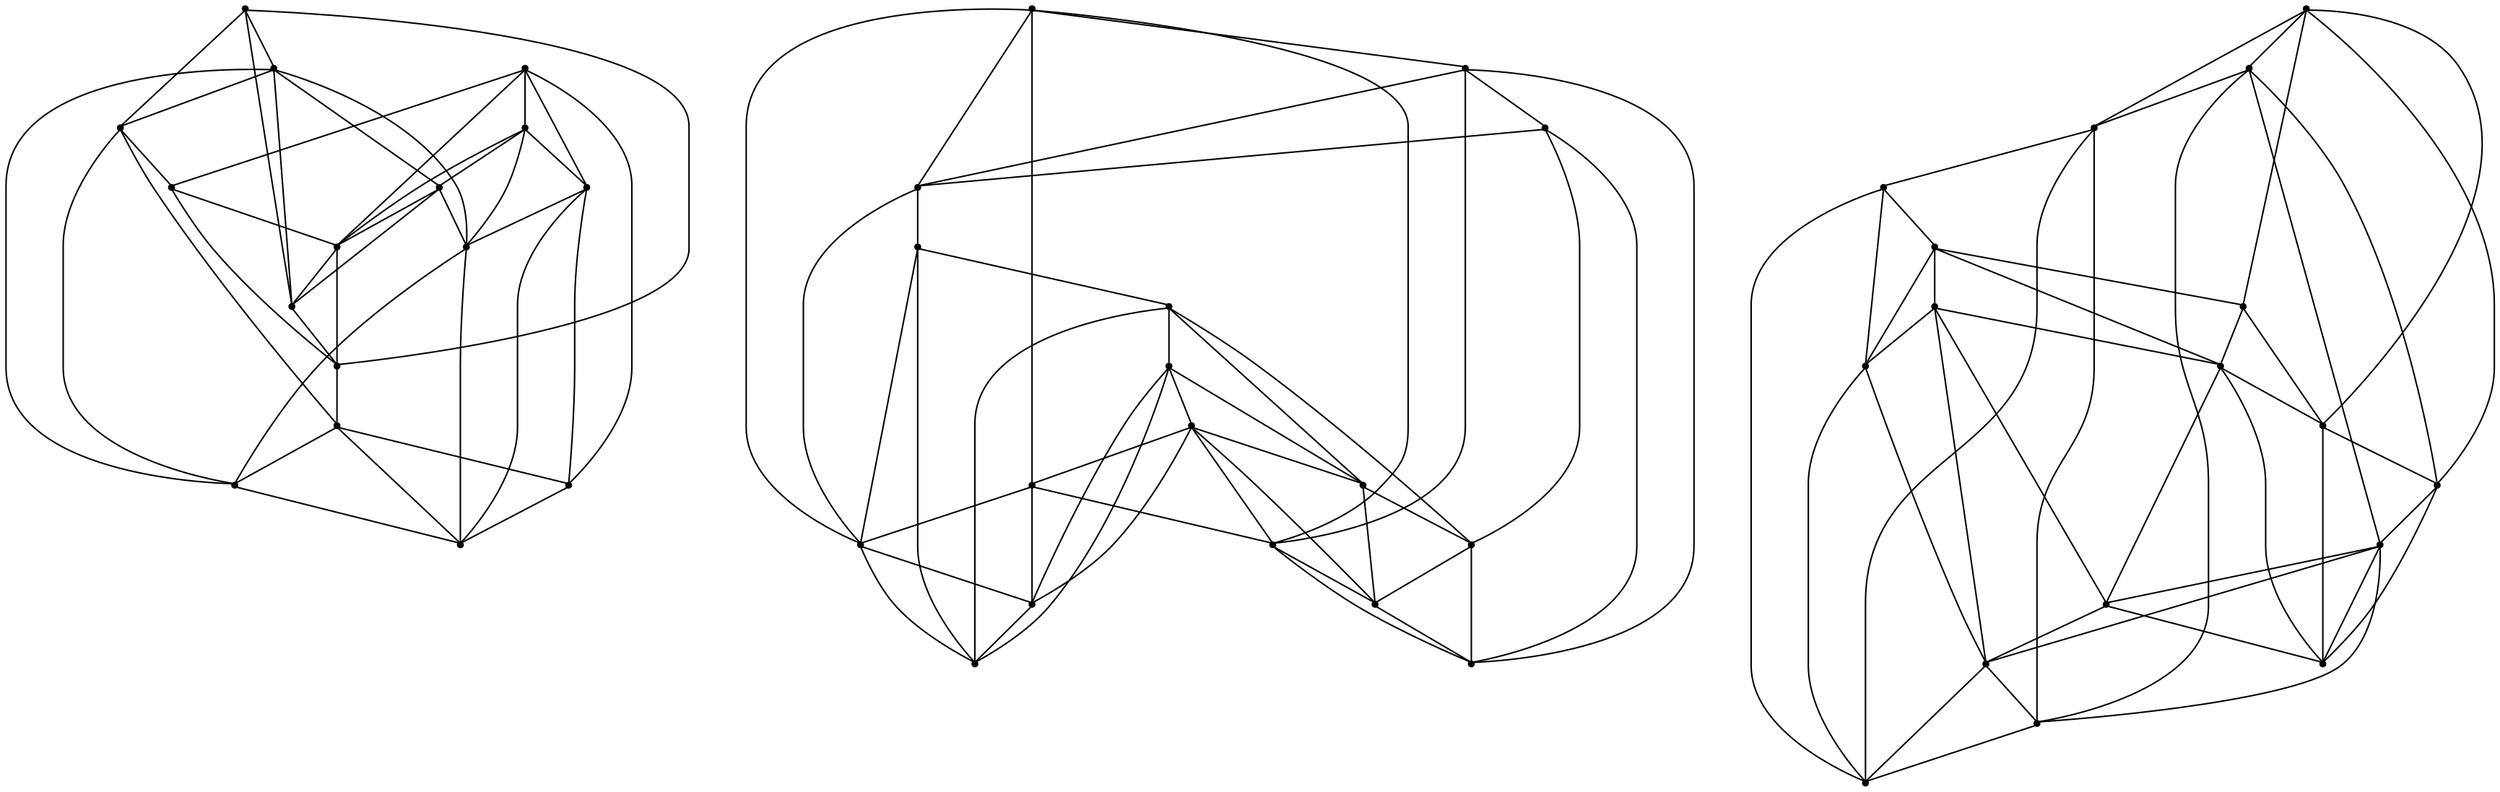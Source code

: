 graph {
  node [shape=point,comment="{\"directed\":false,\"doi\":\"10.1007/978-3-031-49275-4_8\",\"figure\":\"2 (3)\"}"]

  v0 [pos="947.5436821086851,753.0241252599515"]
  v1 [pos="964.3380191068783,702.6417317424455"]
  v2 [pos="964.3380191068783,627.0628477952913"]
  v3 [pos="796.3852221420218,627.0628477952914"]
  v4 [pos="930.7482641073909,669.0492726133084"]
  v5 [pos="897.1564742785372,727.8328649135601"]
  v6 [pos="880.3621372803439,652.2541081416828"]
  v7 [pos="913.9508112767303,811.8077175602032"]
  v8 [pos="846.7703156572813,753.0241252599515"]
  v9 [pos="880.3621372803439,786.6123876049554"]
  v10 [pos="880.3621372803439,862.1902382529859"]
  v11 [pos="829.974929450196,803.4107155615905"]
  v12 [pos="855.1674841563779,702.6375349583125"]
  v13 [pos="796.3852221420218,761.4211272585641"]
  v14 [pos="796.1767952059126,694.2415662588234"]
  v15 [pos="763.8091460061612,986.2250487283804"]
  v16 [pos="713.4449253890111,910.6806451781378"]
  v17 [pos="713.4449253890111,835.1403112367515"]
  v18 [pos="696.6609850971114,961.0421819502552"]
  v19 [pos="746.0021634561288,778.2194552151991"]
  v20 [pos="679.8718623491693,877.1090427943893"]
  v21 [pos="646.2956516826516,935.863511956263"]
  v22 [pos="629.5055115200264,860.3191084060203"]
  v23 [pos="663.0827078070186,1019.800847896262"]
  v24 [pos="629.5055115200264,994.6181082934135"]
  v25 [pos="595.9334976890766,961.0421819502551"]
  v26 [pos="629.5055115200264,1070.1581878842462"]
  v27 [pos="579.1432939380338,1011.4037187223726"]
  v28 [pos="604.3264693526053,910.6806451781379"]
  v29 [pos="545.5712801070841,969.4381506497441"]
  v30 [pos="545.3629008622881,835.7695745061585"]
  v31 [pos="495.20910226785264,986.2250487283804"]
  v32 [pos="545.3629008622881,902.2877127883814"]
  v33 [pos="508.39037716665985,775.6983325287149"]
  v34 [pos="458.0281913788761,700.1569652882048"]
  v35 [pos="441.24010194272165,750.519535359446"]
  v36 [pos="458.0281913788761,624.613595037086"]
  v37 [pos="289.94308281389476,625.242858306493"]
  v38 [pos="424.45305376690703,666.5791631097144"]
  v39 [pos="390.8799668814087,725.3366685813207"]
  v40 [pos="374.08979492457456,649.7932983302018"]
  v41 [pos="407.66600559109236,809.2740045213197"]
  v42 [pos="340.51361605226566,750.5195353594459"]
  v43 [pos="374.08979492457456,784.0911377431944"]
  v44 [pos="374.08979492457456,859.6356684687137"]
  v45 [pos="323.7276091367909,800.877002522707"]
  v46 [pos="348.9107845513623,700.1569652882048"]
  v47 [pos="290.15247152482175,758.9124677492023"]
  v48 [pos="289.94308281389476,691.7620298878396"]
  v49 [pos="239.79340554378132,775.6983325287149"]

  v49 -- v48 [id="-3",pos="239.79340554378132,775.6983325287149 289.94308281389476,691.7620298878396 289.94308281389476,691.7620298878396 289.94308281389476,691.7620298878396"]
  v49 -- v47 [id="-4",pos="239.79340554378132,775.6983325287149 290.15247152482175,758.9124677492023 290.15247152482175,758.9124677492023 290.15247152482175,758.9124677492023"]
  v49 -- v45 [id="-5",pos="239.79340554378132,775.6983325287149 323.7276091367909,800.877002522707 323.7276091367909,800.877002522707 323.7276091367909,800.877002522707"]
  v49 -- v44 [id="-7",pos="239.79340554378132,775.6983325287149 374.08979492457456,859.6356684687137 374.08979492457456,859.6356684687137 374.08979492457456,859.6356684687137"]
  v47 -- v48 [id="-9",pos="290.15247152482175,758.9124677492023 289.94308281389476,691.7620298878396 289.94308281389476,691.7620298878396 289.94308281389476,691.7620298878396"]
  v48 -- v46 [id="-10",pos="289.94308281389476,691.7620298878396 348.9107845513623,700.1569652882048 348.9107845513623,700.1569652882048 348.9107845513623,700.1569652882048"]
  v48 -- v37 [id="-12",pos="289.94308281389476,691.7620298878396 289.94308281389476,625.242858306493 289.94308281389476,625.242858306493 289.94308281389476,625.242858306493"]
  v37 -- v49 [id="-13",pos="289.94308281389476,625.242858306493 239.79340554378132,775.6983325287149 239.79340554378132,775.6983325287149 239.79340554378132,775.6983325287149"]
  v47 -- v45 [id="-14",pos="290.15247152482175,758.9124677492023 323.7276091367909,800.877002522707 323.7276091367909,800.877002522707 323.7276091367909,800.877002522707"]
  v47 -- v46 [id="-16",pos="290.15247152482175,758.9124677492023 348.9107845513623,700.1569652882048 348.9107845513623,700.1569652882048 348.9107845513623,700.1569652882048"]
  v47 -- v42 [id="-18",pos="290.15247152482175,758.9124677492023 340.51361605226566,750.5195353594459 340.51361605226566,750.5195353594459 340.51361605226566,750.5195353594459"]
  v48 -- v40 [id="-19",pos="289.94308281389476,691.7620298878396 374.08979492457456,649.7932983302018 374.08979492457456,649.7932983302018 374.08979492457456,649.7932983302018"]
  v37 -- v40 [id="-20",pos="289.94308281389476,625.242858306493 374.08979492457456,649.7932983302018 374.08979492457456,649.7932983302018 374.08979492457456,649.7932983302018"]
  v45 -- v43 [id="-21",pos="323.7276091367909,800.877002522707 374.08979492457456,784.0911377431944 374.08979492457456,784.0911377431944 374.08979492457456,784.0911377431944"]
  v45 -- v41 [id="-23",pos="323.7276091367909,800.877002522707 407.66600559109236,809.2740045213197 407.66600559109236,809.2740045213197 407.66600559109236,809.2740045213197"]
  v42 -- v43 [id="-24",pos="340.51361605226566,750.5195353594459 374.08979492457456,784.0911377431944 374.08979492457456,784.0911377431944 374.08979492457456,784.0911377431944"]
  v42 -- v45 [id="-26",pos="340.51361605226566,750.5195353594459 323.7276091367909,800.877002522707 323.7276091367909,800.877002522707 323.7276091367909,800.877002522707"]
  v46 -- v39 [id="-27",pos="348.9107845513623,700.1569652882048 390.8799668814087,725.3366685813207 390.8799668814087,725.3366685813207 390.8799668814087,725.3366685813207"]
  v42 -- v46 [id="-30",pos="340.51361605226566,750.5195353594459 348.9107845513623,700.1569652882048 348.9107845513623,700.1569652882048 348.9107845513623,700.1569652882048"]
  v46 -- v38 [id="-31",pos="348.9107845513623,700.1569652882048 424.45305376690703,666.5791631097144 424.45305376690703,666.5791631097144 424.45305376690703,666.5791631097144"]
  v46 -- v40 [id="-32",pos="348.9107845513623,700.1569652882048 374.08979492457456,649.7932983302018 374.08979492457456,649.7932983302018 374.08979492457456,649.7932983302018"]
  v43 -- v41 [id="-33",pos="374.08979492457456,784.0911377431944 407.66600559109236,809.2740045213197 407.66600559109236,809.2740045213197 407.66600559109236,809.2740045213197"]
  v44 -- v45 [id="-34",pos="374.08979492457456,859.6356684687137 323.7276091367909,800.877002522707 323.7276091367909,800.877002522707 323.7276091367909,800.877002522707"]
  v44 -- v41 [id="-35",pos="374.08979492457456,859.6356684687137 407.66600559109236,809.2740045213197 407.66600559109236,809.2740045213197 407.66600559109236,809.2740045213197"]
  v43 -- v35 [id="-36",pos="374.08979492457456,784.0911377431944 441.24010194272165,750.519535359446 441.24010194272165,750.519535359446 441.24010194272165,750.519535359446"]
  v40 -- v36 [id="-38",pos="374.08979492457456,649.7932983302018 458.0281913788761,624.613595037086 458.0281913788761,624.613595037086 458.0281913788761,624.613595037086"]
  v44 -- v33 [id="-39",pos="374.08979492457456,859.6356684687137 508.39037716665985,775.6983325287149 508.39037716665985,775.6983325287149 508.39037716665985,775.6983325287149"]
  v39 -- v43 [id="-40",pos="390.8799668814087,725.3366685813207 374.08979492457456,784.0911377431944 374.08979492457456,784.0911377431944 374.08979492457456,784.0911377431944"]
  v39 -- v42 [id="-41",pos="390.8799668814087,725.3366685813207 340.51361605226566,750.5195353594459 340.51361605226566,750.5195353594459 340.51361605226566,750.5195353594459"]
  v39 -- v34 [id="-42",pos="390.8799668814087,725.3366685813207 458.0281913788761,700.1569652882048 458.0281913788761,700.1569652882048 458.0281913788761,700.1569652882048"]
  v39 -- v38 [id="-44",pos="390.8799668814087,725.3366685813207 424.45305376690703,666.5791631097144 424.45305376690703,666.5791631097144 424.45305376690703,666.5791631097144"]
  v41 -- v35 [id="-45",pos="407.66600559109236,809.2740045213197 441.24010194272165,750.519535359446 441.24010194272165,750.519535359446 441.24010194272165,750.519535359446"]
  v41 -- v33 [id="-46",pos="407.66600559109236,809.2740045213197 508.39037716665985,775.6983325287149 508.39037716665985,775.6983325287149 508.39037716665985,775.6983325287149"]
  v38 -- v40 [id="-47",pos="424.45305376690703,666.5791631097144 374.08979492457456,649.7932983302018 374.08979492457456,649.7932983302018 374.08979492457456,649.7932983302018"]
  v35 -- v39 [id="-48",pos="441.24010194272165,750.519535359446 390.8799668814087,725.3366685813207 390.8799668814087,725.3366685813207 390.8799668814087,725.3366685813207"]
  v35 -- v34 [id="-49",pos="441.24010194272165,750.519535359446 458.0281913788761,700.1569652882048 458.0281913788761,700.1569652882048 458.0281913788761,700.1569652882048"]
  v34 -- v38 [id="-50",pos="458.0281913788761,700.1569652882048 424.45305376690703,666.5791631097144 424.45305376690703,666.5791631097144 424.45305376690703,666.5791631097144"]
  v34 -- v36 [id="-51",pos="458.0281913788761,700.1569652882048 458.0281913788761,624.613595037086 458.0281913788761,624.613595037086 458.0281913788761,624.613595037086"]
  v36 -- v38 [id="-52",pos="458.0281913788761,624.613595037086 424.45305376690703,666.5791631097144 424.45305376690703,666.5791631097144 424.45305376690703,666.5791631097144"]
  v36 -- v37 [id="-53",pos="458.0281913788761,624.613595037086 289.94308281389476,625.242858306493 289.94308281389476,625.242858306493 289.94308281389476,625.242858306493"]
  v31 -- v32 [id="-54",pos="495.20910226785264,986.2250487283804 545.3629008622881,902.2877127883814 545.3629008622881,902.2877127883814 545.3629008622881,902.2877127883814"]
  v31 -- v29 [id="-55",pos="495.20910226785264,986.2250487283804 545.5712801070841,969.4381506497441 545.5712801070841,969.4381506497441 545.5712801070841,969.4381506497441"]
  v31 -- v27 [id="-56",pos="495.20910226785264,986.2250487283804 579.1432939380338,1011.4037187223726 579.1432939380338,1011.4037187223726 579.1432939380338,1011.4037187223726"]
  v31 -- v26 [id="-57",pos="495.20910226785264,986.2250487283804 629.5055115200264,1070.1581878842462 629.5055115200264,1070.1581878842462 629.5055115200264,1070.1581878842462"]
  v33 -- v36 [id="-58",pos="508.39037716665985,775.6983325287149 458.0281913788761,624.613595037086 458.0281913788761,624.613595037086 458.0281913788761,624.613595037086"]
  v33 -- v35 [id="-59",pos="508.39037716665985,775.6983325287149 441.24010194272165,750.519535359446 441.24010194272165,750.519535359446 441.24010194272165,750.519535359446"]
  v33 -- v34 [id="-60",pos="508.39037716665985,775.6983325287149 458.0281913788761,700.1569652882048 458.0281913788761,700.1569652882048 458.0281913788761,700.1569652882048"]
  v1 -- v10 [id="-61",pos="964.3380191068783,702.6417317424455 1014.728326872389,778.2194552151991 1014.728326872389,778.2194552151991 1014.728326872389,778.2194552151991 1004.4058282622351,785.9539376095321 1004.4058282622351,785.9539376095321 1004.4058282622351,785.9539376095321 1001.826300509902,778.2236519993322 1001.826300509902,778.2236519993322 1001.826300509902,778.2236519993322 1014.728326872389,778.2194552151991 1014.728326872389,778.2194552151991 1014.728326872389,778.2194552151991 1011.3278090591581,765.7759902606464 1011.3278090591581,765.7759902606464 1011.3278090591581,765.7759902606464 1004.5433700097157,770.2933196787893 1004.5433700097157,770.2933196787893 1004.5433700097157,770.2933196787893 1014.728326872389,778.2194552151991 1014.728326872389,778.2194552151991 1014.728326872389,778.2194552151991 880.3621372803439,862.1902382529859 880.3621372803439,862.1902382529859 880.3621372803439,862.1902382529859"]
  v32 -- v22 [id="-62",pos="545.3629008622881,902.2877127883814 629.5055115200264,860.3191084060203 629.5055115200264,860.3191084060203 629.5055115200264,860.3191084060203"]
  v29 -- v25 [id="-63",pos="545.5712801070841,969.4381506497441 595.9334976890766,961.0421819502551 595.9334976890766,961.0421819502551 595.9334976890766,961.0421819502551"]
  v29 -- v27 [id="-64",pos="545.5712801070841,969.4381506497441 579.1432939380338,1011.4037187223726 579.1432939380338,1011.4037187223726 579.1432939380338,1011.4037187223726"]
  v29 -- v28 [id="-65",pos="545.5712801070841,969.4381506497441 604.3264693526053,910.6806451781379 604.3264693526053,910.6806451781379 604.3264693526053,910.6806451781379"]
  v30 -- v31 [id="-66",pos="545.3629008622881,835.7695745061585 495.20910226785264,986.2250487283804 495.20910226785264,986.2250487283804 495.20910226785264,986.2250487283804"]
  v30 -- v22 [id="-68",pos="545.3629008622881,835.7695745061585 629.5055115200264,860.3191084060203 629.5055115200264,860.3191084060203 629.5055115200264,860.3191084060203"]
  v27 -- v23 [id="-70",pos="579.1432939380338,1011.4037187223726 663.0827078070186,1019.800847896262 663.0827078070186,1019.800847896262 663.0827078070186,1019.800847896262"]
  v27 -- v24 [id="-72",pos="579.1432939380338,1011.4037187223726 629.5055115200264,994.6181082934135 629.5055115200264,994.6181082934135 629.5055115200264,994.6181082934135"]
  v25 -- v27 [id="-74",pos="595.9334976890766,961.0421819502551 579.1432939380338,1011.4037187223726 579.1432939380338,1011.4037187223726 579.1432939380338,1011.4037187223726"]
  v25 -- v28 [id="-75",pos="595.9334976890766,961.0421819502551 604.3264693526053,910.6806451781379 604.3264693526053,910.6806451781379 604.3264693526053,910.6806451781379"]
  v25 -- v24 [id="-76",pos="595.9334976890766,961.0421819502551 629.5055115200264,994.6181082934135 629.5055115200264,994.6181082934135 629.5055115200264,994.6181082934135"]
  v28 -- v20 [id="-77",pos="604.3264693526053,910.6806451781379 679.8718623491693,877.1090427943893 679.8718623491693,877.1090427943893 679.8718623491693,877.1090427943893"]
  v28 -- v22 [id="-78",pos="604.3264693526053,910.6806451781379 629.5055115200264,860.3191084060203 629.5055115200264,860.3191084060203 629.5055115200264,860.3191084060203"]
  v28 -- v21 [id="-80",pos="604.3264693526053,910.6806451781379 646.2956516826516,935.863511956263 646.2956516826516,935.863511956263 646.2956516826516,935.863511956263"]
  v24 -- v18 [id="-85",pos="629.5055115200264,994.6181082934135 696.6609850971114,961.0421819502552 696.6609850971114,961.0421819502552 696.6609850971114,961.0421819502552"]
  v22 -- v17 [id="-86",pos="629.5055115200264,860.3191084060203 713.4449253890111,835.1403112367515 713.4449253890111,835.1403112367515 713.4449253890111,835.1403112367515"]
  v21 -- v16 [id="-87",pos="646.2956516826516,935.863511956263 713.4449253890111,910.6806451781378 713.4449253890111,910.6806451781378 713.4449253890111,910.6806451781378"]
  v21 -- v25 [id="-89",pos="646.2956516826516,935.863511956263 595.9334976890766,961.0421819502551 595.9334976890766,961.0421819502551 595.9334976890766,961.0421819502551"]
  v21 -- v20 [id="-90",pos="646.2956516826516,935.863511956263 679.8718623491693,877.1090427943893 679.8718623491693,877.1090427943893 679.8718623491693,877.1090427943893"]
  v21 -- v24 [id="-91",pos="646.2956516826516,935.863511956263 629.5055115200264,994.6181082934135 629.5055115200264,994.6181082934135 629.5055115200264,994.6181082934135"]
  v23 -- v18 [id="-92",pos="663.0827078070186,1019.800847896262 696.6609850971114,961.0421819502552 696.6609850971114,961.0421819502552 696.6609850971114,961.0421819502552"]
  v23 -- v15 [id="-93",pos="663.0827078070186,1019.800847896262 763.8091460061612,986.2250487283804 763.8091460061612,986.2250487283804 763.8091460061612,986.2250487283804"]
  v20 -- v22 [id="-95",pos="679.8718623491693,877.1090427943893 629.5055115200264,860.3191084060203 629.5055115200264,860.3191084060203 629.5055115200264,860.3191084060203"]
  v18 -- v21 [id="-96",pos="696.6609850971114,961.0421819502552 646.2956516826516,935.863511956263 646.2956516826516,935.863511956263 646.2956516826516,935.863511956263"]
  v18 -- v16 [id="-98",pos="696.6609850971114,961.0421819502552 713.4449253890111,910.6806451781378 713.4449253890111,910.6806451781378 713.4449253890111,910.6806451781378"]
  v16 -- v17 [id="-99",pos="713.4449253890111,910.6806451781378 713.4449253890111,835.1403112367515 713.4449253890111,835.1403112367515 713.4449253890111,835.1403112367515"]
  v16 -- v20 [id="-100",pos="713.4449253890111,910.6806451781378 679.8718623491693,877.1090427943893 679.8718623491693,877.1090427943893 679.8718623491693,877.1090427943893"]
  v17 -- v20 [id="-101",pos="713.4449253890111,835.1403112367515 679.8718623491693,877.1090427943893 679.8718623491693,877.1090427943893 679.8718623491693,877.1090427943893"]
  v19 -- v14 [id="-102",pos="746.0021634561288,778.2194552151991 796.1767952059126,694.2415662588234 796.1767952059126,694.2415662588234 796.1767952059126,694.2415662588234"]
  v19 -- v3 [id="-103",pos="746.0021634561288,778.2194552151991 796.3852221420218,627.0628477952914 796.3852221420218,627.0628477952914 796.3852221420218,627.0628477952914"]
  v19 -- v11 [id="-104",pos="746.0021634561288,778.2194552151991 829.974929450196,803.4107155615905 829.974929450196,803.4107155615905 829.974929450196,803.4107155615905"]
  v19 -- v13 [id="-105",pos="746.0021634561288,778.2194552151991 796.3852221420218,761.4211272585641 796.3852221420218,761.4211272585641 796.3852221420218,761.4211272585641"]
  v19 -- v10 [id="-106",pos="746.0021634561288,778.2194552151991 880.3621372803439,862.1902382529859 880.3621372803439,862.1902382529859 880.3621372803439,862.1902382529859"]
  v15 -- v18 [id="-107",pos="763.8091460061612,986.2250487283804 696.6609850971114,961.0421819502552 696.6609850971114,961.0421819502552 696.6609850971114,961.0421819502552"]
  v15 -- v17 [id="-108",pos="763.8091460061612,986.2250487283804 713.4449253890111,835.1403112367515 713.4449253890111,835.1403112367515 713.4449253890111,835.1403112367515"]
  v15 -- v16 [id="-109",pos="763.8091460061612,986.2250487283804 713.4449253890111,910.6806451781378 713.4449253890111,910.6806451781378 713.4449253890111,910.6806451781378"]
  v13 -- v14 [id="-110",pos="796.3852221420218,761.4211272585641 796.1767952059126,694.2415662588234 796.1767952059126,694.2415662588234 796.1767952059126,694.2415662588234"]
  v14 -- v3 [id="-111",pos="796.1767952059126,694.2415662588234 796.3852221420218,627.0628477952914 796.3852221420218,627.0628477952914 796.3852221420218,627.0628477952914"]
  v14 -- v12 [id="-112",pos="796.1767952059126,694.2415662588234 855.1674841563779,702.6375349583125 855.1674841563779,702.6375349583125 855.1674841563779,702.6375349583125"]
  v14 -- v6 [id="-113",pos="796.1767952059126,694.2415662588234 880.3621372803439,652.2541081416828 880.3621372803439,652.2541081416828 880.3621372803439,652.2541081416828"]
  v13 -- v12 [id="-114",pos="796.3852221420218,761.4211272585641 855.1674841563779,702.6375349583125 855.1674841563779,702.6375349583125 855.1674841563779,702.6375349583125"]
  v3 -- v6 [id="-115",pos="796.3852221420218,627.0628477952914 880.3621372803439,652.2541081416828 880.3621372803439,652.2541081416828 880.3621372803439,652.2541081416828"]
  v13 -- v11 [id="-116",pos="796.3852221420218,761.4211272585641 829.974929450196,803.4107155615905 829.974929450196,803.4107155615905 829.974929450196,803.4107155615905"]
  v13 -- v8 [id="-117",pos="796.3852221420218,761.4211272585641 846.7703156572813,753.0241252599515 846.7703156572813,753.0241252599515 846.7703156572813,753.0241252599515"]
  v11 -- v7 [id="-118",pos="829.974929450196,803.4107155615905 913.9508112767303,811.8077175602032 913.9508112767303,811.8077175602032 913.9508112767303,811.8077175602032"]
  v11 -- v9 [id="-119",pos="829.974929450196,803.4107155615905 880.3621372803439,786.6123876049554 880.3621372803439,786.6123876049554 880.3621372803439,786.6123876049554"]
  v26 -- v27 [id="-121",pos="629.5055115200264,1070.1581878842462 579.1432939380338,1011.4037187223726 579.1432939380338,1011.4037187223726 579.1432939380338,1011.4037187223726"]
  v26 -- v15 [id="-122",pos="629.5055115200264,1070.1581878842462 763.8091460061612,986.2250487283804 763.8091460061612,986.2250487283804 763.8091460061612,986.2250487283804"]
  v8 -- v9 [id="-123",pos="846.7703156572813,753.0241252599515 880.3621372803439,786.6123876049554 880.3621372803439,786.6123876049554 880.3621372803439,786.6123876049554"]
  v8 -- v12 [id="-124",pos="846.7703156572813,753.0241252599515 855.1674841563779,702.6375349583125 855.1674841563779,702.6375349583125 855.1674841563779,702.6375349583125"]
  v8 -- v11 [id="-126",pos="846.7703156572813,753.0241252599515 829.974929450196,803.4107155615905 829.974929450196,803.4107155615905 829.974929450196,803.4107155615905"]
  v12 -- v6 [id="-128",pos="855.1674841563779,702.6375349583125 880.3621372803439,652.2541081416828 880.3621372803439,652.2541081416828 880.3621372803439,652.2541081416828"]
  v12 -- v4 [id="-129",pos="855.1674841563779,702.6375349583125 930.7482641073909,669.0492726133084 930.7482641073909,669.0492726133084 930.7482641073909,669.0492726133084"]
  v9 -- v0 [id="-131",pos="880.3621372803439,786.6123876049554 947.5436821086851,753.0241252599515 947.5436821086851,753.0241252599515 947.5436821086851,753.0241252599515"]
  v10 -- v7 [id="-132",pos="880.3621372803439,862.1902382529859 913.9508112767303,811.8077175602032 913.9508112767303,811.8077175602032 913.9508112767303,811.8077175602032"]
  v10 -- v11 [id="-133",pos="880.3621372803439,862.1902382529859 829.974929450196,803.4107155615905 829.974929450196,803.4107155615905 829.974929450196,803.4107155615905"]
  v6 -- v2 [id="-134",pos="880.3621372803439,652.2541081416828 964.3380191068783,627.0628477952913 964.3380191068783,627.0628477952913 964.3380191068783,627.0628477952913"]
  v9 -- v7 [id="-135",pos="880.3621372803439,786.6123876049554 913.9508112767303,811.8077175602032 913.9508112767303,811.8077175602032 913.9508112767303,811.8077175602032"]
  v5 -- v9 [id="-136",pos="897.1564742785372,727.8328649135601 880.3621372803439,786.6123876049554 880.3621372803439,786.6123876049554 880.3621372803439,786.6123876049554"]
  v5 -- v1 [id="-137",pos="897.1564742785372,727.8328649135601 964.3380191068783,702.6417317424455 964.3380191068783,702.6417317424455 964.3380191068783,702.6417317424455"]
  v5 -- v4 [id="-138",pos="897.1564742785372,727.8328649135601 930.7482641073909,669.0492726133084 930.7482641073909,669.0492726133084 930.7482641073909,669.0492726133084"]
  v5 -- v8 [id="-139",pos="897.1564742785372,727.8328649135601 846.7703156572813,753.0241252599515 846.7703156572813,753.0241252599515 846.7703156572813,753.0241252599515"]
  v24 -- v23 [id="-140",pos="629.5055115200264,994.6181082934135 663.0827078070186,1019.800847896262 663.0827078070186,1019.800847896262 663.0827078070186,1019.800847896262"]
  v12 -- v5 [id="-141",pos="855.1674841563779,702.6375349583125 897.1564742785372,727.8328649135601 897.1564742785372,727.8328649135601 897.1564742785372,727.8328649135601"]
  v7 -- v2 [id="-143",pos="913.9508112767303,811.8077175602032 1014.728326872389,778.2194552151991 1014.728326872389,778.2194552151991 1014.728326872389,778.2194552151991 964.3380191068783,627.0628477952913 964.3380191068783,627.0628477952913 964.3380191068783,627.0628477952913"]
  v7 -- v0 [id="-144",pos="913.9508112767303,811.8077175602032 947.5436821086851,753.0241252599515 947.5436821086851,753.0241252599515 947.5436821086851,753.0241252599515"]
  v0 -- v5 [id="-148",pos="947.5436821086851,753.0241252599515 897.1564742785372,727.8328649135601 897.1564742785372,727.8328649135601 897.1564742785372,727.8328649135601"]
  v1 -- v2 [id="-150",pos="964.3380191068783,702.6417317424455 964.3380191068783,627.0628477952913 964.3380191068783,627.0628477952913 964.3380191068783,627.0628477952913"]
  v2 -- v4 [id="-151",pos="964.3380191068783,627.0628477952913 930.7482641073909,669.0492726133084 930.7482641073909,669.0492726133084 930.7482641073909,669.0492726133084"]
  v2 -- v3 [id="-152",pos="964.3380191068783,627.0628477952913 796.3852221420218,627.0628477952914 796.3852221420218,627.0628477952914 796.3852221420218,627.0628477952914"]
  v30 -- v17 [id="-153",pos="545.3629008622881,835.7695745061585 713.4449253890111,835.1403112367515 713.4449253890111,835.1403112367515 713.4449253890111,835.1403112367515"]
  v0 -- v1 [id="-154",pos="947.5436821086851,753.0241252599515 964.3380191068783,702.6417317424455 964.3380191068783,702.6417317424455 964.3380191068783,702.6417317424455"]
  v32 -- v30 [id="-155",pos="545.3629008622881,902.2877127883814 545.3629008622881,835.7695745061585 545.3629008622881,835.7695745061585 545.3629008622881,835.7695745061585"]
  v26 -- v23 [id="-156",pos="629.5055115200264,1070.1581878842462 663.0827078070186,1019.800847896262 663.0827078070186,1019.800847896262 663.0827078070186,1019.800847896262"]
  v1 -- v4 [id="-157",pos="964.3380191068783,702.6417317424455 930.7482641073909,669.0492726133084 930.7482641073909,669.0492726133084 930.7482641073909,669.0492726133084"]
  v29 -- v32 [id="-158",pos="545.5712801070841,969.4381506497441 545.3629008622881,902.2877127883814 545.3629008622881,902.2877127883814 545.3629008622881,902.2877127883814"]
  v4 -- v6 [id="-159",pos="930.7482641073909,669.0492726133084 880.3621372803439,652.2541081416828 880.3621372803439,652.2541081416828 880.3621372803439,652.2541081416828"]
  v32 -- v28 [id="-160",pos="545.3629008622881,902.2877127883814 604.3264693526053,910.6806451781379 604.3264693526053,910.6806451781379 604.3264693526053,910.6806451781379"]
}